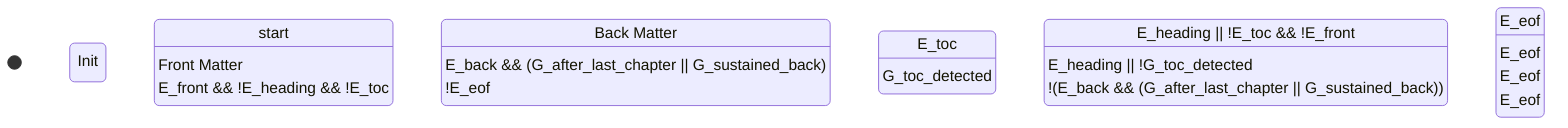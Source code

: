 stateDiagram-v2
  [*]  Init
  Init  Front: start

  state "Front Matter" as Front
  state TOC
  state Body
  state "Back Matter" as Back
  state End

  %% Events (evaluated per page)
  %% E_front: front signals present (copyright, isbn, dedication, foreword, preface, prologue)
  %% E_toc: toc signals ("Contents", dotted leaders, lines ending with numbers, entry density)
  %% E_heading: heading signals (Chapter/Part/Prologue/Epilogue regex, UPPERCASE short line, numeric-only, roman numerals)
  %% E_back: back signals (acknowledgments, about the author, reading group guide, afterword, notes, glossary, appendix, preview)
  %% E_eof: end of pages

  %% Guards
  %% G_toc_detected: we are on a TOC page or contiguous TOC continues
  %% G_anchor_match: page matches TOC anchor within ± tolerance
  %% G_after_last_chapter: expected chapters (from TOC) reached
  %% G_sustained_back: >= 2 consecutive back-signal pages

  Front  TOC: E_toc
  Front  Body: E_heading || !E_toc && !E_front
  Front  Front: E_front && !E_heading && !E_toc

  TOC  TOC: G_toc_detected
  TOC  Body: E_heading || !G_toc_detected

  Body  Body: !(E_back && (G_after_last_chapter || G_sustained_back))
  Body  Back: E_back && (G_after_last_chapter || G_sustained_back)

  Back  Back: !E_eof
  Back  End: E_eof

  Body  End: E_eof
  TOC  End: E_eof
  Front  End: E_eof
  End  [*]